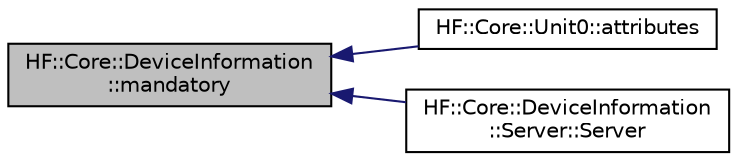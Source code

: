 digraph "HF::Core::DeviceInformation::mandatory"
{
  edge [fontname="Helvetica",fontsize="10",labelfontname="Helvetica",labelfontsize="10"];
  node [fontname="Helvetica",fontsize="10",shape=record];
  rankdir="LR";
  Node12 [label="HF::Core::DeviceInformation\l::mandatory",height=0.2,width=0.4,color="black", fillcolor="grey75", style="filled", fontcolor="black"];
  Node12 -> Node13 [dir="back",color="midnightblue",fontsize="10",style="solid",fontname="Helvetica"];
  Node13 [label="HF::Core::Unit0::attributes",height=0.2,width=0.4,color="black", fillcolor="white", style="filled",URL="$structHF_1_1Core_1_1Unit0.html#a947e72f3cf687ec86ae9076cac83c641",tooltip="Return a list of all the attributes for a given interface, pack id and list of attributes UID&#39;s..."];
  Node12 -> Node14 [dir="back",color="midnightblue",fontsize="10",style="solid",fontname="Helvetica"];
  Node14 [label="HF::Core::DeviceInformation\l::Server::Server",height=0.2,width=0.4,color="black", fillcolor="white", style="filled",URL="$structHF_1_1Core_1_1DeviceInformation_1_1Server.html#a48bf7dd6368876ab6adb540137da6b9a",tooltip="Device UID. "];
}
